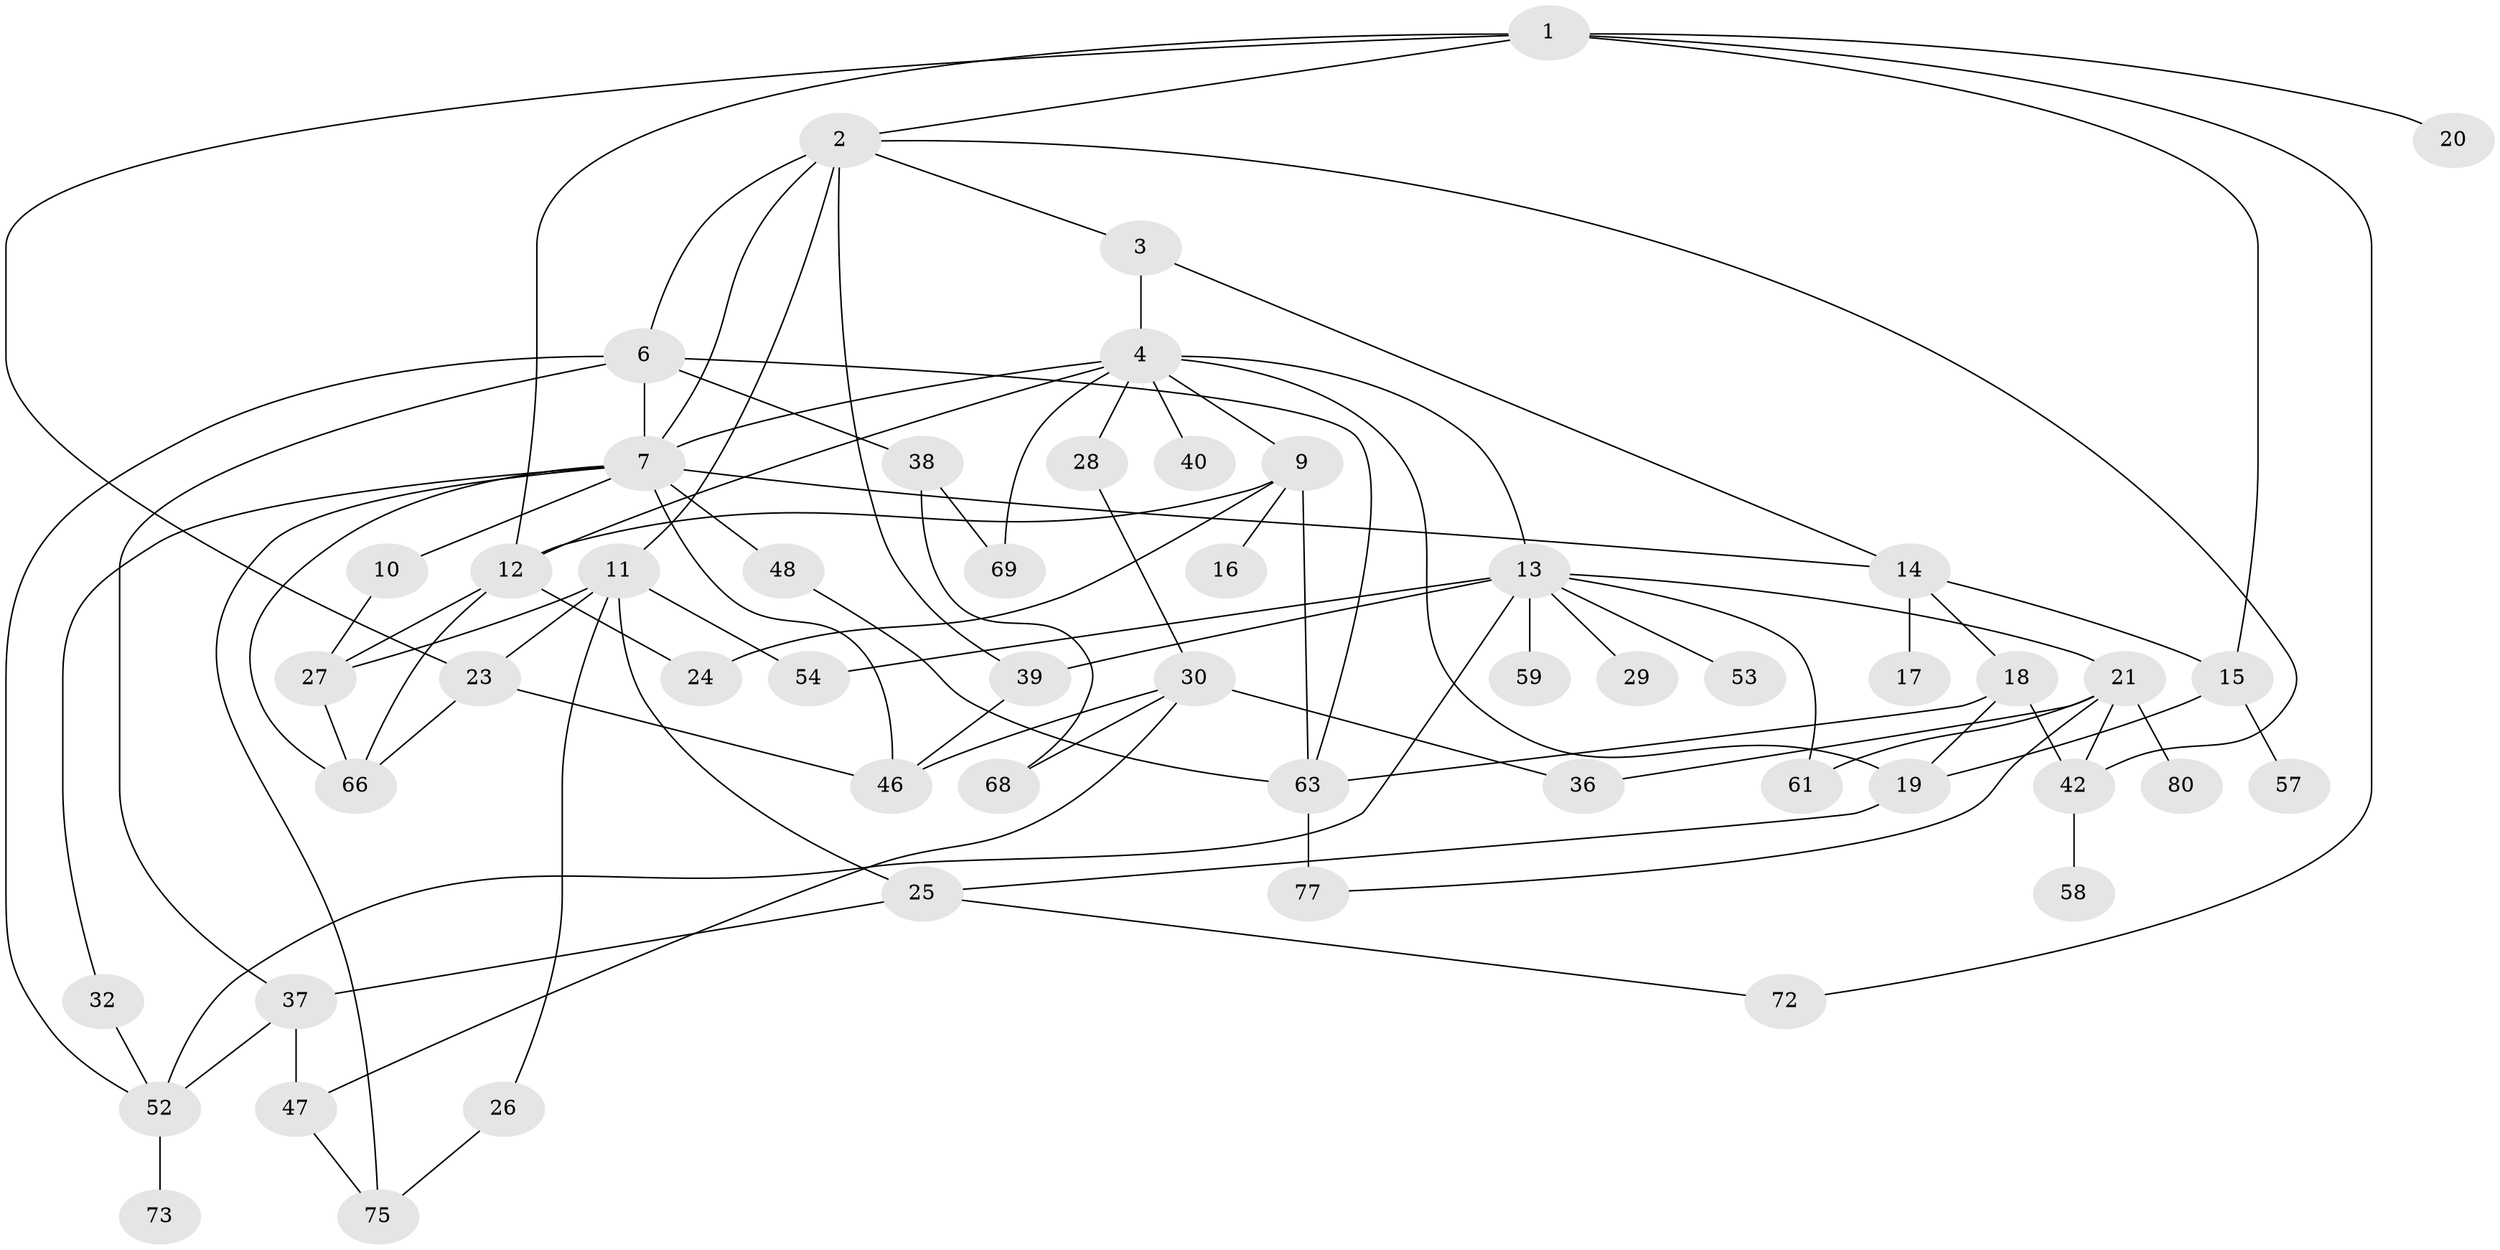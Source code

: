 // original degree distribution, {4: 0.125, 8: 0.0375, 3: 0.2125, 6: 0.0625, 5: 0.1, 2: 0.2, 1: 0.2625}
// Generated by graph-tools (version 1.1) at 2025/41/03/06/25 10:41:28]
// undirected, 53 vertices, 91 edges
graph export_dot {
graph [start="1"]
  node [color=gray90,style=filled];
  1 [super="+5"];
  2 [super="+33"];
  3;
  4 [super="+8"];
  6 [super="+34"];
  7 [super="+31"];
  9 [super="+35"];
  10;
  11 [super="+60"];
  12 [super="+67"];
  13 [super="+22"];
  14;
  15 [super="+65"];
  16;
  17;
  18 [super="+45"];
  19 [super="+51"];
  20;
  21;
  23 [super="+78"];
  24;
  25 [super="+44"];
  26 [super="+56"];
  27 [super="+43"];
  28 [super="+41"];
  29;
  30 [super="+74"];
  32;
  36;
  37 [super="+49"];
  38 [super="+55"];
  39 [super="+50"];
  40;
  42 [super="+76"];
  46 [super="+62"];
  47 [super="+70"];
  48;
  52 [super="+71"];
  53;
  54;
  57;
  58;
  59;
  61;
  63 [super="+64"];
  66;
  68;
  69 [super="+79"];
  72;
  73;
  75;
  77;
  80;
  1 -- 2;
  1 -- 12;
  1 -- 72;
  1 -- 20;
  1 -- 23;
  1 -- 15;
  2 -- 3;
  2 -- 6;
  2 -- 7;
  2 -- 11;
  2 -- 39;
  2 -- 42;
  3 -- 4;
  3 -- 14;
  4 -- 9;
  4 -- 13;
  4 -- 12;
  4 -- 7;
  4 -- 40;
  4 -- 28;
  4 -- 69;
  4 -- 19;
  6 -- 52;
  6 -- 63;
  6 -- 38;
  6 -- 37;
  6 -- 7;
  7 -- 10;
  7 -- 14;
  7 -- 66;
  7 -- 75;
  7 -- 32;
  7 -- 48;
  7 -- 46;
  9 -- 16;
  9 -- 24;
  9 -- 63;
  9 -- 12;
  10 -- 27;
  11 -- 26;
  11 -- 27;
  11 -- 23;
  11 -- 25;
  11 -- 54;
  12 -- 66;
  12 -- 24;
  12 -- 27;
  13 -- 21;
  13 -- 54;
  13 -- 59;
  13 -- 61;
  13 -- 52;
  13 -- 29;
  13 -- 53;
  13 -- 39;
  14 -- 15;
  14 -- 17;
  14 -- 18;
  15 -- 19;
  15 -- 57;
  18 -- 42;
  18 -- 19;
  18 -- 63;
  19 -- 25;
  21 -- 36;
  21 -- 77;
  21 -- 80;
  21 -- 61;
  21 -- 42;
  23 -- 46;
  23 -- 66;
  25 -- 37;
  25 -- 72;
  26 -- 75;
  27 -- 66;
  28 -- 30;
  30 -- 47;
  30 -- 68;
  30 -- 46;
  30 -- 36;
  32 -- 52;
  37 -- 52;
  37 -- 47;
  38 -- 68;
  38 -- 69;
  39 -- 46;
  42 -- 58;
  47 -- 75;
  48 -- 63;
  52 -- 73;
  63 -- 77 [weight=2];
}
